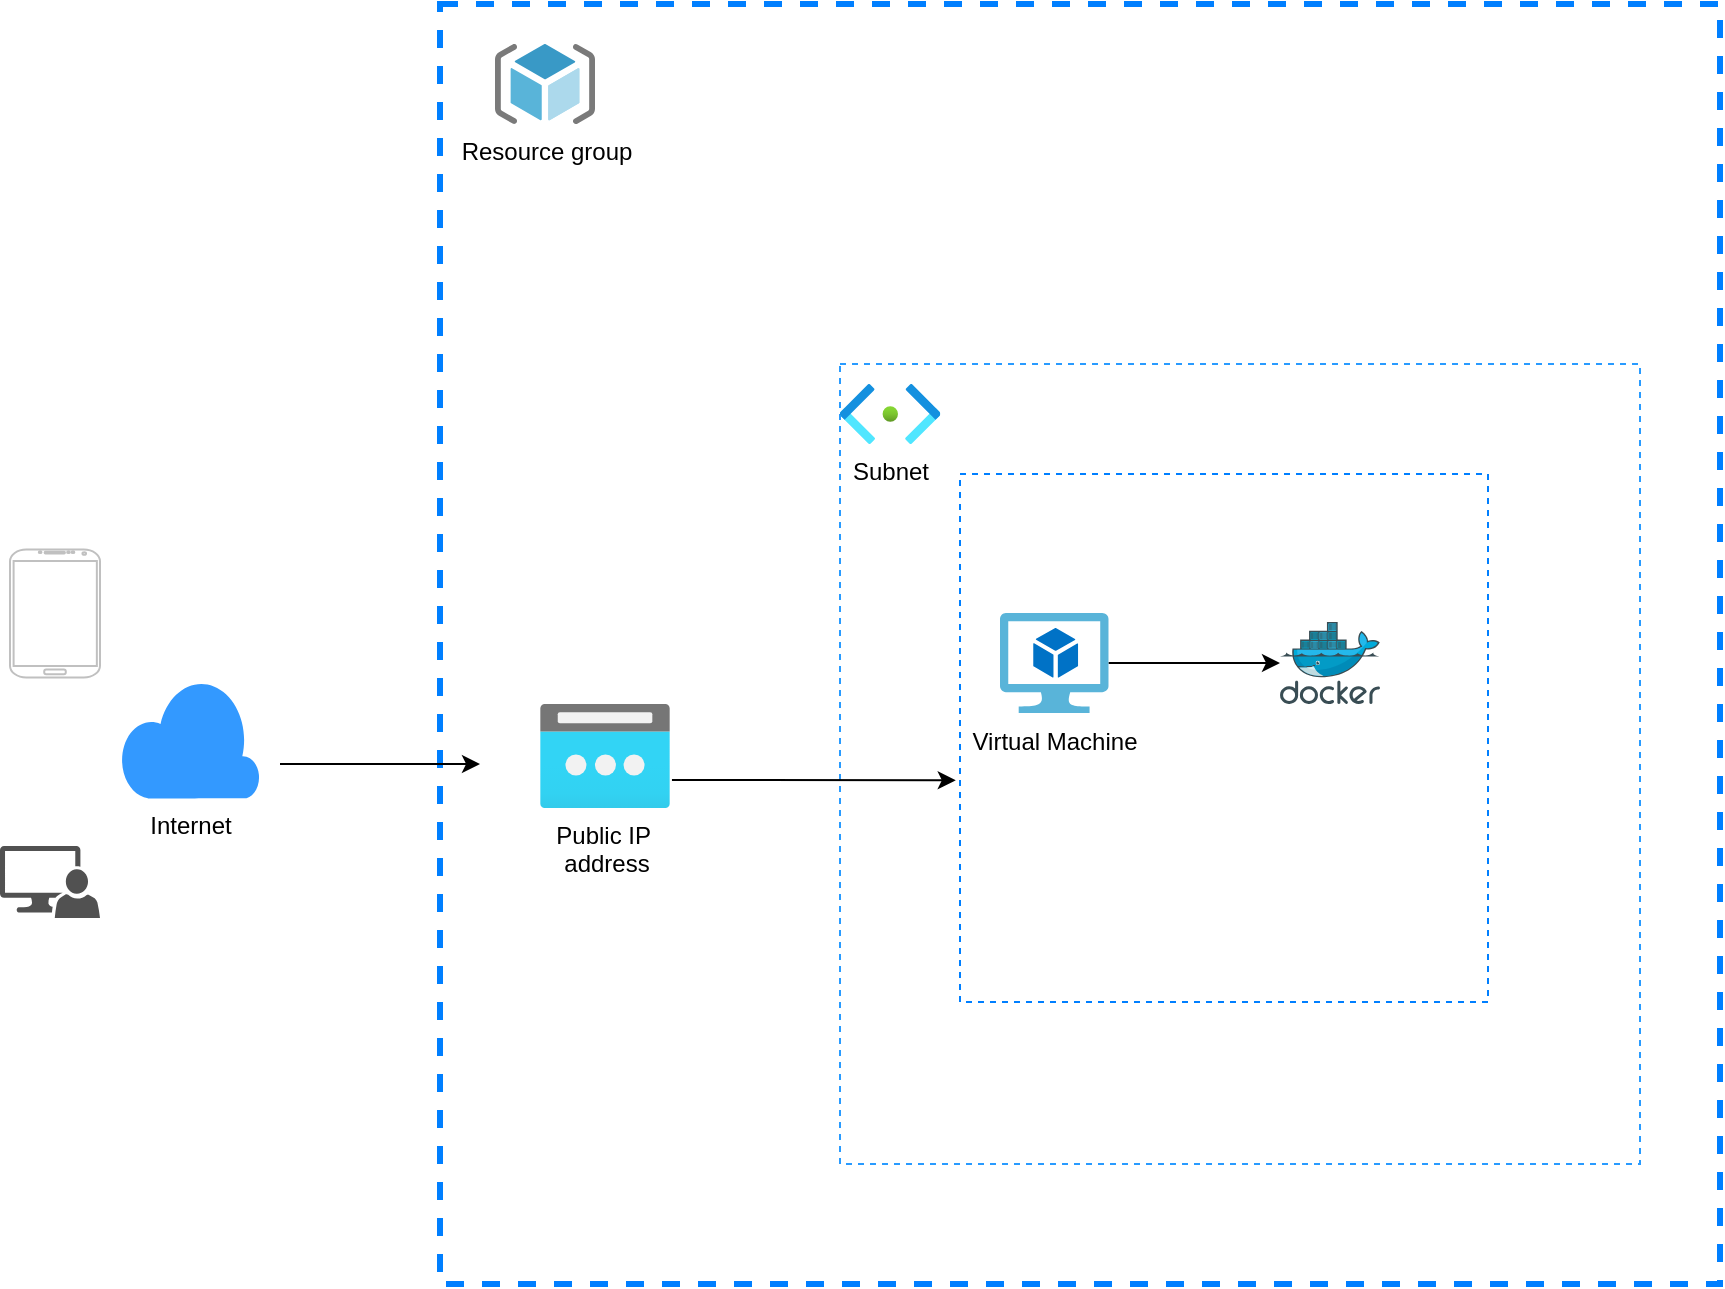 <mxfile version="24.0.7" type="github">
  <diagram name="Page-1" id="UN_G-sR3NQb6WVPRzQ4h">
    <mxGraphModel dx="2189" dy="820" grid="1" gridSize="10" guides="1" tooltips="1" connect="1" arrows="1" fold="1" page="1" pageScale="1" pageWidth="850" pageHeight="1100" math="0" shadow="0">
      <root>
        <mxCell id="0" />
        <mxCell id="1" parent="0" />
        <mxCell id="nvzUFnZenkRcPGuPmUDv-4" value="" style="verticalLabelPosition=bottom;verticalAlign=top;html=1;shadow=0;dashed=0;strokeWidth=1;shape=mxgraph.android.phone2;strokeColor=#c0c0c0;" vertex="1" parent="1">
          <mxGeometry x="-215" y="432.75" width="45" height="64" as="geometry" />
        </mxCell>
        <mxCell id="nvzUFnZenkRcPGuPmUDv-5" value="" style="sketch=0;pointerEvents=1;shadow=0;dashed=0;html=1;strokeColor=none;labelPosition=center;verticalLabelPosition=bottom;verticalAlign=top;align=center;fillColor=#515151;shape=mxgraph.mscae.system_center.admin_console" vertex="1" parent="1">
          <mxGeometry x="-220" y="581" width="50" height="36" as="geometry" />
        </mxCell>
        <mxCell id="nvzUFnZenkRcPGuPmUDv-7" value="Resource group" style="image;sketch=0;aspect=fixed;html=1;points=[];align=center;fontSize=12;image=img/lib/mscae/ResourceGroup.svg;" vertex="1" parent="1">
          <mxGeometry x="27.5" y="180" width="50" height="40" as="geometry" />
        </mxCell>
        <mxCell id="nvzUFnZenkRcPGuPmUDv-9" value="" style="whiteSpace=wrap;html=1;aspect=fixed;dashed=1;gradientColor=default;fillColor=none;strokeWidth=3;strokeColor=#007FFF;" vertex="1" parent="1">
          <mxGeometry y="160" width="640" height="640" as="geometry" />
        </mxCell>
        <mxCell id="nvzUFnZenkRcPGuPmUDv-10" value="" style="whiteSpace=wrap;html=1;aspect=fixed;labelBorderColor=default;dashed=1;fillStyle=dashed;strokeColor=#299BFF;" vertex="1" parent="1">
          <mxGeometry x="200" y="340" width="400" height="400" as="geometry" />
        </mxCell>
        <mxCell id="nvzUFnZenkRcPGuPmUDv-11" value="Subnet" style="image;aspect=fixed;html=1;points=[];align=center;fontSize=12;image=img/lib/azure2/networking/Subnet.svg;" vertex="1" parent="1">
          <mxGeometry x="200" y="350" width="50.1" height="30" as="geometry" />
        </mxCell>
        <mxCell id="nvzUFnZenkRcPGuPmUDv-12" value="" style="whiteSpace=wrap;html=1;aspect=fixed;dashed=1;fillStyle=zigzag-line;strokeColor=#007FFF;" vertex="1" parent="1">
          <mxGeometry x="260" y="395" width="264" height="264" as="geometry" />
        </mxCell>
        <mxCell id="nvzUFnZenkRcPGuPmUDv-13" value="Virtual Machine" style="image;sketch=0;aspect=fixed;html=1;points=[];align=center;fontSize=12;image=img/lib/mscae/Virtual_Machine_2.svg;" vertex="1" parent="1">
          <mxGeometry x="280" y="464.5" width="54.35" height="50" as="geometry" />
        </mxCell>
        <mxCell id="nvzUFnZenkRcPGuPmUDv-16" value="Public IP&amp;nbsp;&lt;div&gt;address&lt;div&gt;&lt;br&gt;&lt;/div&gt;&lt;/div&gt;" style="image;aspect=fixed;html=1;points=[];align=center;fontSize=12;image=img/lib/azure2/networking/Public_IP_Addresses.svg;" vertex="1" parent="1">
          <mxGeometry x="50" y="510" width="65" height="52" as="geometry" />
        </mxCell>
        <mxCell id="nvzUFnZenkRcPGuPmUDv-19" value="Internet" style="verticalLabelPosition=bottom;html=1;verticalAlign=top;align=center;strokeColor=none;fillColor=#3399FF;shape=mxgraph.azure.cloud;" vertex="1" parent="1">
          <mxGeometry x="-160" y="496.75" width="70" height="60.5" as="geometry" />
        </mxCell>
        <mxCell id="nvzUFnZenkRcPGuPmUDv-20" value="" style="endArrow=classic;html=1;rounded=0;" edge="1" parent="1">
          <mxGeometry width="50" height="50" relative="1" as="geometry">
            <mxPoint x="-80" y="540" as="sourcePoint" />
            <mxPoint x="20" y="540" as="targetPoint" />
            <Array as="points" />
          </mxGeometry>
        </mxCell>
        <mxCell id="nvzUFnZenkRcPGuPmUDv-25" value="" style="image;sketch=0;aspect=fixed;html=1;points=[];align=center;fontSize=12;image=img/lib/mscae/Docker.svg;" vertex="1" parent="1">
          <mxGeometry x="420" y="469" width="50" height="41" as="geometry" />
        </mxCell>
        <mxCell id="nvzUFnZenkRcPGuPmUDv-26" value="" style="endArrow=classic;html=1;rounded=0;entryX=-0.008;entryY=0.58;entryDx=0;entryDy=0;exitX=1.015;exitY=0.731;exitDx=0;exitDy=0;exitPerimeter=0;entryPerimeter=0;" edge="1" parent="1" source="nvzUFnZenkRcPGuPmUDv-16" target="nvzUFnZenkRcPGuPmUDv-12">
          <mxGeometry width="50" height="50" relative="1" as="geometry">
            <mxPoint x="90" y="530" as="sourcePoint" />
            <mxPoint x="160" y="540.138" as="targetPoint" />
          </mxGeometry>
        </mxCell>
        <mxCell id="nvzUFnZenkRcPGuPmUDv-27" value="" style="endArrow=classic;html=1;rounded=0;" edge="1" parent="1" source="nvzUFnZenkRcPGuPmUDv-13" target="nvzUFnZenkRcPGuPmUDv-25">
          <mxGeometry width="50" height="50" relative="1" as="geometry">
            <mxPoint x="330" y="551" as="sourcePoint" />
            <mxPoint x="510" y="520" as="targetPoint" />
          </mxGeometry>
        </mxCell>
      </root>
    </mxGraphModel>
  </diagram>
</mxfile>
